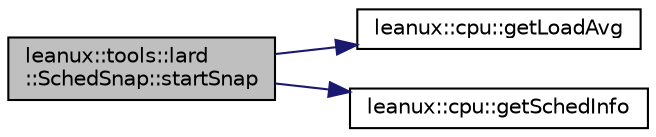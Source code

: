 digraph "leanux::tools::lard::SchedSnap::startSnap"
{
 // LATEX_PDF_SIZE
  bgcolor="transparent";
  edge [fontname="Helvetica",fontsize="10",labelfontname="Helvetica",labelfontsize="10"];
  node [fontname="Helvetica",fontsize="10",shape=record];
  rankdir="LR";
  Node1 [label="leanux::tools::lard\l::SchedSnap::startSnap",height=0.2,width=0.4,color="black", fillcolor="grey75", style="filled", fontcolor="black",tooltip=" "];
  Node1 -> Node2 [color="midnightblue",fontsize="10",style="solid",fontname="Helvetica"];
  Node2 [label="leanux::cpu::getLoadAvg",height=0.2,width=0.4,color="black",URL="$namespaceleanux_1_1cpu.html#a9f50740a011befb245de0dbfbbf6e4ca",tooltip="Get the system load averages."];
  Node1 -> Node3 [color="midnightblue",fontsize="10",style="solid",fontname="Helvetica"];
  Node3 [label="leanux::cpu::getSchedInfo",height=0.2,width=0.4,color="black",URL="$namespaceleanux_1_1cpu.html#ac5901cd50a8f7e4263b2ecb9875a818d",tooltip="Get the number of running and blocked processes."];
}
